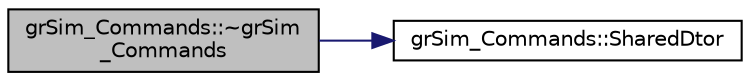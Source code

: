 digraph "grSim_Commands::~grSim_Commands"
{
 // INTERACTIVE_SVG=YES
  edge [fontname="Helvetica",fontsize="10",labelfontname="Helvetica",labelfontsize="10"];
  node [fontname="Helvetica",fontsize="10",shape=record];
  rankdir="LR";
  Node1 [label="grSim_Commands::~grSim\l_Commands",height=0.2,width=0.4,color="black", fillcolor="grey75", style="filled", fontcolor="black"];
  Node1 -> Node2 [color="midnightblue",fontsize="10",style="solid",fontname="Helvetica"];
  Node2 [label="grSim_Commands::SharedDtor",height=0.2,width=0.4,color="black", fillcolor="white", style="filled",URL="$d0/d13/classgr_sim___commands.html#a47cef6cc9c2384508715edd88e69a965"];
}
